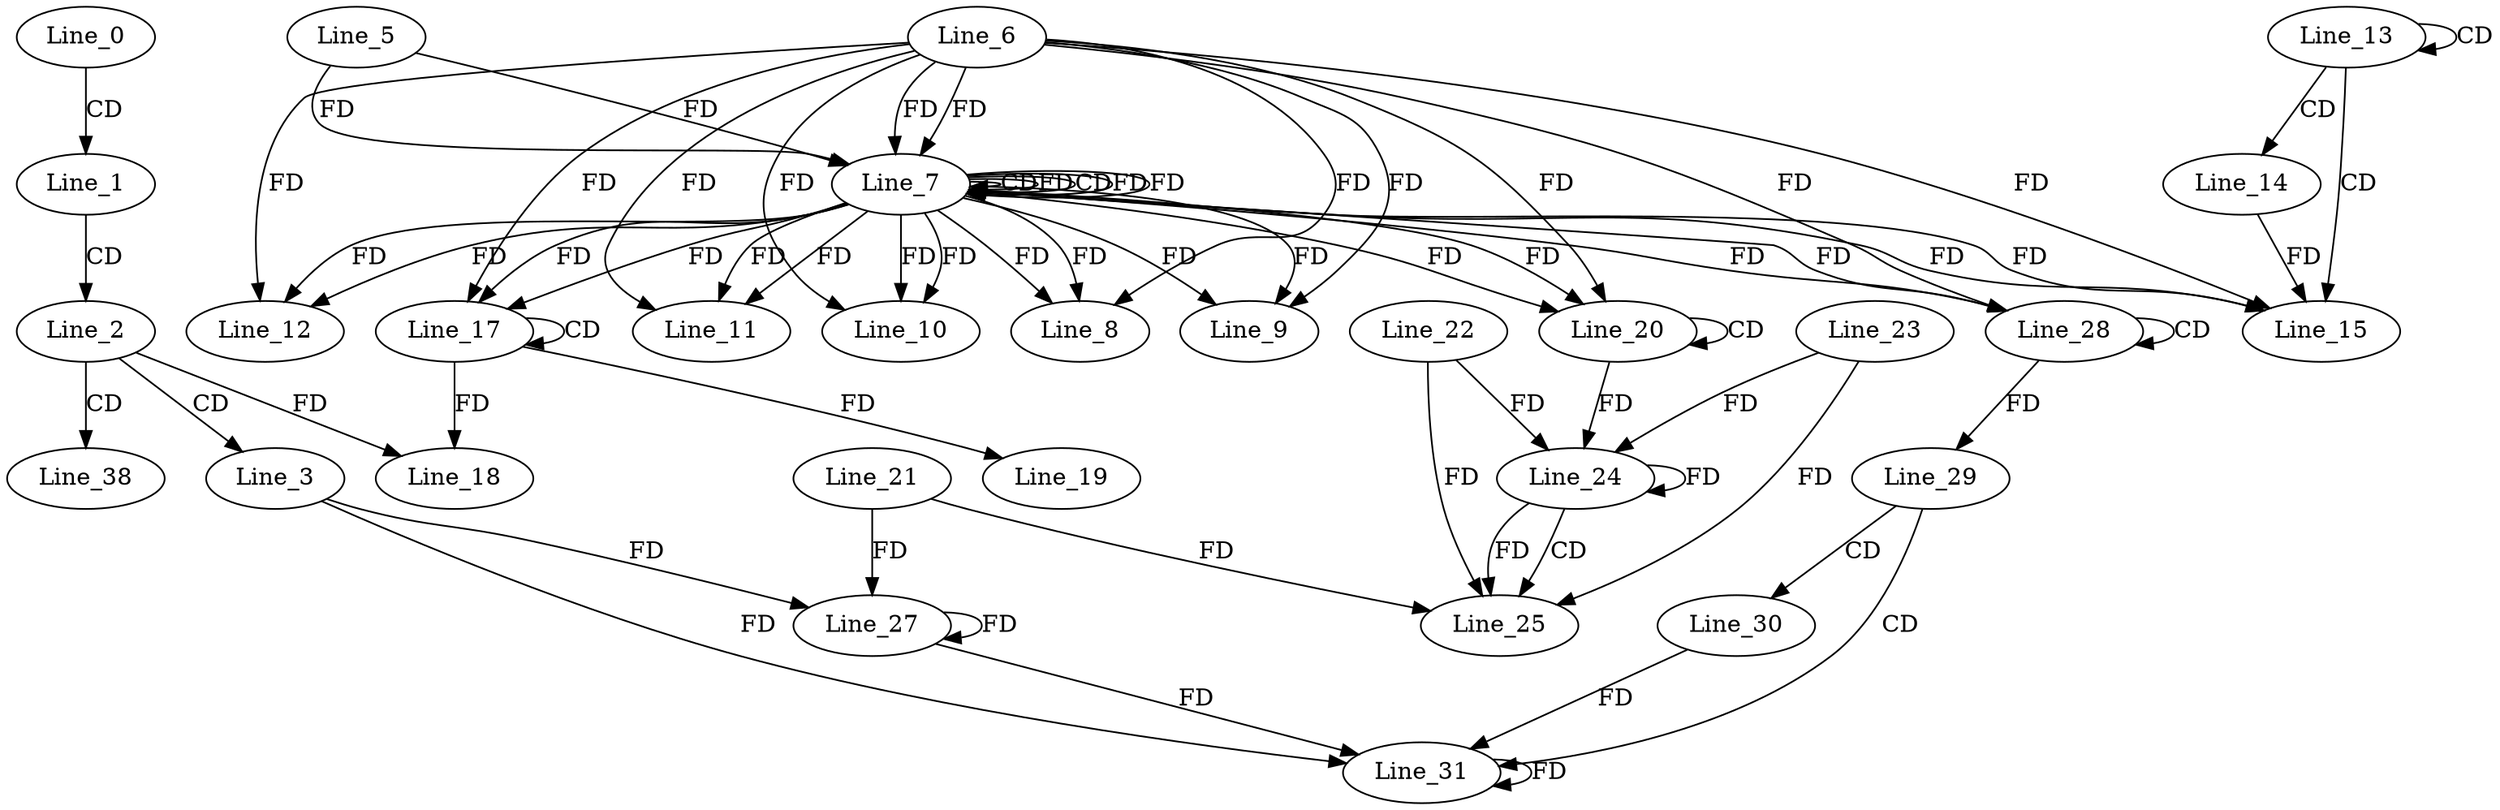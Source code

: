 digraph G {
  Line_0;
  Line_1;
  Line_2;
  Line_3;
  Line_7;
  Line_7;
  Line_6;
  Line_7;
  Line_5;
  Line_7;
  Line_7;
  Line_8;
  Line_9;
  Line_10;
  Line_11;
  Line_12;
  Line_13;
  Line_13;
  Line_13;
  Line_14;
  Line_15;
  Line_15;
  Line_17;
  Line_17;
  Line_18;
  Line_19;
  Line_20;
  Line_20;
  Line_24;
  Line_23;
  Line_24;
  Line_22;
  Line_24;
  Line_25;
  Line_21;
  Line_27;
  Line_27;
  Line_28;
  Line_28;
  Line_29;
  Line_29;
  Line_30;
  Line_31;
  Line_31;
  Line_38;
  Line_0 -> Line_1 [ label="CD" ];
  Line_1 -> Line_2 [ label="CD" ];
  Line_2 -> Line_3 [ label="CD" ];
  Line_7 -> Line_7 [ label="CD" ];
  Line_6 -> Line_7 [ label="FD" ];
  Line_7 -> Line_7 [ label="FD" ];
  Line_5 -> Line_7 [ label="FD" ];
  Line_7 -> Line_7 [ label="CD" ];
  Line_6 -> Line_7 [ label="FD" ];
  Line_7 -> Line_7 [ label="FD" ];
  Line_7 -> Line_7 [ label="FD" ];
  Line_5 -> Line_7 [ label="FD" ];
  Line_6 -> Line_8 [ label="FD" ];
  Line_7 -> Line_8 [ label="FD" ];
  Line_7 -> Line_8 [ label="FD" ];
  Line_6 -> Line_9 [ label="FD" ];
  Line_7 -> Line_9 [ label="FD" ];
  Line_7 -> Line_9 [ label="FD" ];
  Line_6 -> Line_10 [ label="FD" ];
  Line_7 -> Line_10 [ label="FD" ];
  Line_7 -> Line_10 [ label="FD" ];
  Line_6 -> Line_11 [ label="FD" ];
  Line_7 -> Line_11 [ label="FD" ];
  Line_7 -> Line_11 [ label="FD" ];
  Line_6 -> Line_12 [ label="FD" ];
  Line_7 -> Line_12 [ label="FD" ];
  Line_7 -> Line_12 [ label="FD" ];
  Line_13 -> Line_13 [ label="CD" ];
  Line_13 -> Line_14 [ label="CD" ];
  Line_13 -> Line_15 [ label="CD" ];
  Line_6 -> Line_15 [ label="FD" ];
  Line_7 -> Line_15 [ label="FD" ];
  Line_7 -> Line_15 [ label="FD" ];
  Line_14 -> Line_15 [ label="FD" ];
  Line_17 -> Line_17 [ label="CD" ];
  Line_6 -> Line_17 [ label="FD" ];
  Line_7 -> Line_17 [ label="FD" ];
  Line_7 -> Line_17 [ label="FD" ];
  Line_17 -> Line_18 [ label="FD" ];
  Line_2 -> Line_18 [ label="FD" ];
  Line_17 -> Line_19 [ label="FD" ];
  Line_20 -> Line_20 [ label="CD" ];
  Line_6 -> Line_20 [ label="FD" ];
  Line_7 -> Line_20 [ label="FD" ];
  Line_7 -> Line_20 [ label="FD" ];
  Line_24 -> Line_24 [ label="FD" ];
  Line_23 -> Line_24 [ label="FD" ];
  Line_20 -> Line_24 [ label="FD" ];
  Line_22 -> Line_24 [ label="FD" ];
  Line_24 -> Line_25 [ label="CD" ];
  Line_21 -> Line_25 [ label="FD" ];
  Line_22 -> Line_25 [ label="FD" ];
  Line_24 -> Line_25 [ label="FD" ];
  Line_23 -> Line_25 [ label="FD" ];
  Line_3 -> Line_27 [ label="FD" ];
  Line_27 -> Line_27 [ label="FD" ];
  Line_21 -> Line_27 [ label="FD" ];
  Line_28 -> Line_28 [ label="CD" ];
  Line_6 -> Line_28 [ label="FD" ];
  Line_7 -> Line_28 [ label="FD" ];
  Line_7 -> Line_28 [ label="FD" ];
  Line_28 -> Line_29 [ label="FD" ];
  Line_29 -> Line_30 [ label="CD" ];
  Line_29 -> Line_31 [ label="CD" ];
  Line_3 -> Line_31 [ label="FD" ];
  Line_27 -> Line_31 [ label="FD" ];
  Line_31 -> Line_31 [ label="FD" ];
  Line_30 -> Line_31 [ label="FD" ];
  Line_2 -> Line_38 [ label="CD" ];
}
